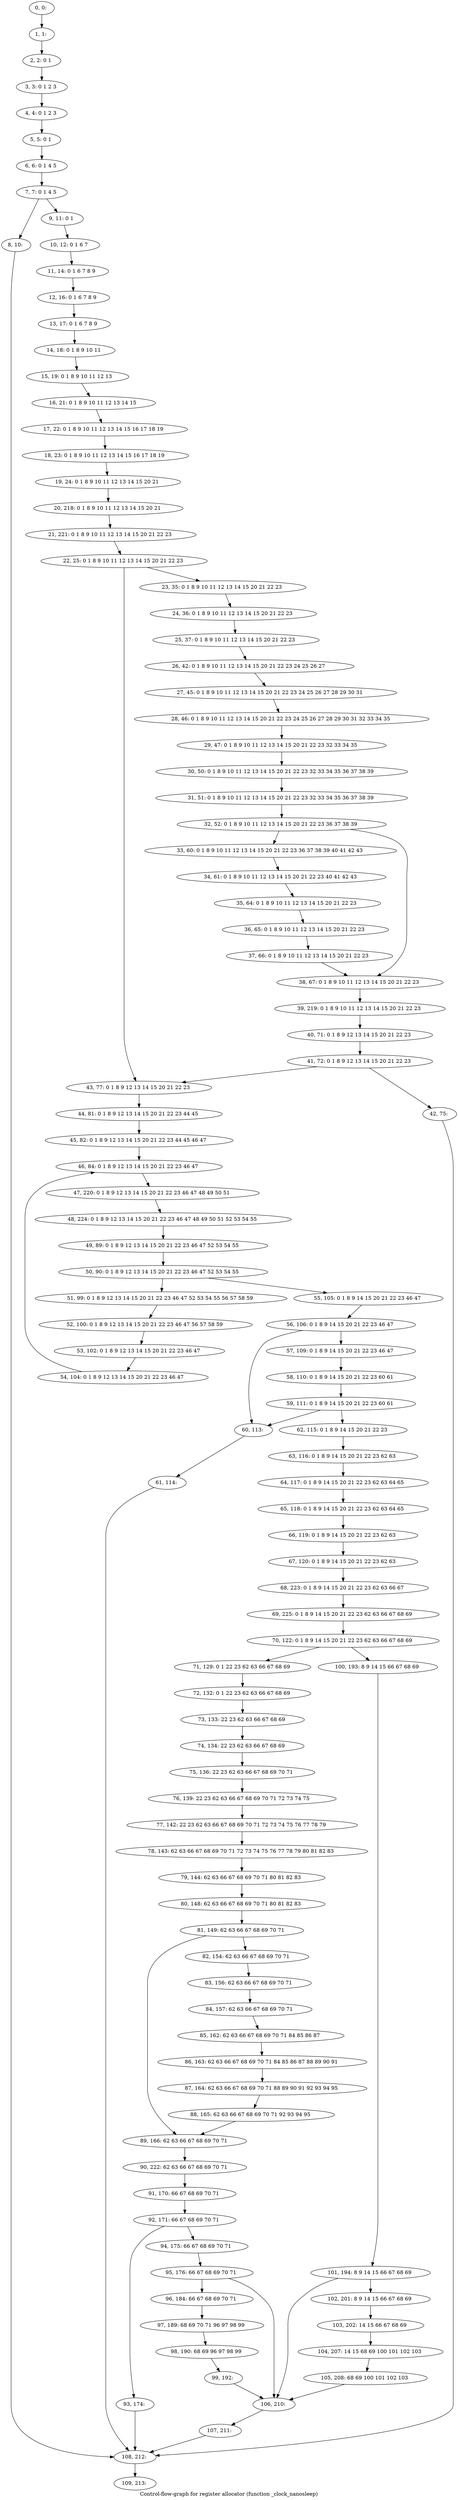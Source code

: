 digraph G {
graph [label="Control-flow-graph for register allocator (function _clock_nanosleep)"]
0[label="0, 0: "];
1[label="1, 1: "];
2[label="2, 2: 0 1 "];
3[label="3, 3: 0 1 2 3 "];
4[label="4, 4: 0 1 2 3 "];
5[label="5, 5: 0 1 "];
6[label="6, 6: 0 1 4 5 "];
7[label="7, 7: 0 1 4 5 "];
8[label="8, 10: "];
9[label="9, 11: 0 1 "];
10[label="10, 12: 0 1 6 7 "];
11[label="11, 14: 0 1 6 7 8 9 "];
12[label="12, 16: 0 1 6 7 8 9 "];
13[label="13, 17: 0 1 6 7 8 9 "];
14[label="14, 18: 0 1 8 9 10 11 "];
15[label="15, 19: 0 1 8 9 10 11 12 13 "];
16[label="16, 21: 0 1 8 9 10 11 12 13 14 15 "];
17[label="17, 22: 0 1 8 9 10 11 12 13 14 15 16 17 18 19 "];
18[label="18, 23: 0 1 8 9 10 11 12 13 14 15 16 17 18 19 "];
19[label="19, 24: 0 1 8 9 10 11 12 13 14 15 20 21 "];
20[label="20, 218: 0 1 8 9 10 11 12 13 14 15 20 21 "];
21[label="21, 221: 0 1 8 9 10 11 12 13 14 15 20 21 22 23 "];
22[label="22, 25: 0 1 8 9 10 11 12 13 14 15 20 21 22 23 "];
23[label="23, 35: 0 1 8 9 10 11 12 13 14 15 20 21 22 23 "];
24[label="24, 36: 0 1 8 9 10 11 12 13 14 15 20 21 22 23 "];
25[label="25, 37: 0 1 8 9 10 11 12 13 14 15 20 21 22 23 "];
26[label="26, 42: 0 1 8 9 10 11 12 13 14 15 20 21 22 23 24 25 26 27 "];
27[label="27, 45: 0 1 8 9 10 11 12 13 14 15 20 21 22 23 24 25 26 27 28 29 30 31 "];
28[label="28, 46: 0 1 8 9 10 11 12 13 14 15 20 21 22 23 24 25 26 27 28 29 30 31 32 33 34 35 "];
29[label="29, 47: 0 1 8 9 10 11 12 13 14 15 20 21 22 23 32 33 34 35 "];
30[label="30, 50: 0 1 8 9 10 11 12 13 14 15 20 21 22 23 32 33 34 35 36 37 38 39 "];
31[label="31, 51: 0 1 8 9 10 11 12 13 14 15 20 21 22 23 32 33 34 35 36 37 38 39 "];
32[label="32, 52: 0 1 8 9 10 11 12 13 14 15 20 21 22 23 36 37 38 39 "];
33[label="33, 60: 0 1 8 9 10 11 12 13 14 15 20 21 22 23 36 37 38 39 40 41 42 43 "];
34[label="34, 61: 0 1 8 9 10 11 12 13 14 15 20 21 22 23 40 41 42 43 "];
35[label="35, 64: 0 1 8 9 10 11 12 13 14 15 20 21 22 23 "];
36[label="36, 65: 0 1 8 9 10 11 12 13 14 15 20 21 22 23 "];
37[label="37, 66: 0 1 8 9 10 11 12 13 14 15 20 21 22 23 "];
38[label="38, 67: 0 1 8 9 10 11 12 13 14 15 20 21 22 23 "];
39[label="39, 219: 0 1 8 9 10 11 12 13 14 15 20 21 22 23 "];
40[label="40, 71: 0 1 8 9 12 13 14 15 20 21 22 23 "];
41[label="41, 72: 0 1 8 9 12 13 14 15 20 21 22 23 "];
42[label="42, 75: "];
43[label="43, 77: 0 1 8 9 12 13 14 15 20 21 22 23 "];
44[label="44, 81: 0 1 8 9 12 13 14 15 20 21 22 23 44 45 "];
45[label="45, 82: 0 1 8 9 12 13 14 15 20 21 22 23 44 45 46 47 "];
46[label="46, 84: 0 1 8 9 12 13 14 15 20 21 22 23 46 47 "];
47[label="47, 220: 0 1 8 9 12 13 14 15 20 21 22 23 46 47 48 49 50 51 "];
48[label="48, 224: 0 1 8 9 12 13 14 15 20 21 22 23 46 47 48 49 50 51 52 53 54 55 "];
49[label="49, 89: 0 1 8 9 12 13 14 15 20 21 22 23 46 47 52 53 54 55 "];
50[label="50, 90: 0 1 8 9 12 13 14 15 20 21 22 23 46 47 52 53 54 55 "];
51[label="51, 99: 0 1 8 9 12 13 14 15 20 21 22 23 46 47 52 53 54 55 56 57 58 59 "];
52[label="52, 100: 0 1 8 9 12 13 14 15 20 21 22 23 46 47 56 57 58 59 "];
53[label="53, 102: 0 1 8 9 12 13 14 15 20 21 22 23 46 47 "];
54[label="54, 104: 0 1 8 9 12 13 14 15 20 21 22 23 46 47 "];
55[label="55, 105: 0 1 8 9 14 15 20 21 22 23 46 47 "];
56[label="56, 106: 0 1 8 9 14 15 20 21 22 23 46 47 "];
57[label="57, 109: 0 1 8 9 14 15 20 21 22 23 46 47 "];
58[label="58, 110: 0 1 8 9 14 15 20 21 22 23 60 61 "];
59[label="59, 111: 0 1 8 9 14 15 20 21 22 23 60 61 "];
60[label="60, 113: "];
61[label="61, 114: "];
62[label="62, 115: 0 1 8 9 14 15 20 21 22 23 "];
63[label="63, 116: 0 1 8 9 14 15 20 21 22 23 62 63 "];
64[label="64, 117: 0 1 8 9 14 15 20 21 22 23 62 63 64 65 "];
65[label="65, 118: 0 1 8 9 14 15 20 21 22 23 62 63 64 65 "];
66[label="66, 119: 0 1 8 9 14 15 20 21 22 23 62 63 "];
67[label="67, 120: 0 1 8 9 14 15 20 21 22 23 62 63 "];
68[label="68, 223: 0 1 8 9 14 15 20 21 22 23 62 63 66 67 "];
69[label="69, 225: 0 1 8 9 14 15 20 21 22 23 62 63 66 67 68 69 "];
70[label="70, 122: 0 1 8 9 14 15 20 21 22 23 62 63 66 67 68 69 "];
71[label="71, 129: 0 1 22 23 62 63 66 67 68 69 "];
72[label="72, 132: 0 1 22 23 62 63 66 67 68 69 "];
73[label="73, 133: 22 23 62 63 66 67 68 69 "];
74[label="74, 134: 22 23 62 63 66 67 68 69 "];
75[label="75, 136: 22 23 62 63 66 67 68 69 70 71 "];
76[label="76, 139: 22 23 62 63 66 67 68 69 70 71 72 73 74 75 "];
77[label="77, 142: 22 23 62 63 66 67 68 69 70 71 72 73 74 75 76 77 78 79 "];
78[label="78, 143: 62 63 66 67 68 69 70 71 72 73 74 75 76 77 78 79 80 81 82 83 "];
79[label="79, 144: 62 63 66 67 68 69 70 71 80 81 82 83 "];
80[label="80, 148: 62 63 66 67 68 69 70 71 80 81 82 83 "];
81[label="81, 149: 62 63 66 67 68 69 70 71 "];
82[label="82, 154: 62 63 66 67 68 69 70 71 "];
83[label="83, 156: 62 63 66 67 68 69 70 71 "];
84[label="84, 157: 62 63 66 67 68 69 70 71 "];
85[label="85, 162: 62 63 66 67 68 69 70 71 84 85 86 87 "];
86[label="86, 163: 62 63 66 67 68 69 70 71 84 85 86 87 88 89 90 91 "];
87[label="87, 164: 62 63 66 67 68 69 70 71 88 89 90 91 92 93 94 95 "];
88[label="88, 165: 62 63 66 67 68 69 70 71 92 93 94 95 "];
89[label="89, 166: 62 63 66 67 68 69 70 71 "];
90[label="90, 222: 62 63 66 67 68 69 70 71 "];
91[label="91, 170: 66 67 68 69 70 71 "];
92[label="92, 171: 66 67 68 69 70 71 "];
93[label="93, 174: "];
94[label="94, 175: 66 67 68 69 70 71 "];
95[label="95, 176: 66 67 68 69 70 71 "];
96[label="96, 184: 66 67 68 69 70 71 "];
97[label="97, 189: 68 69 70 71 96 97 98 99 "];
98[label="98, 190: 68 69 96 97 98 99 "];
99[label="99, 192: "];
100[label="100, 193: 8 9 14 15 66 67 68 69 "];
101[label="101, 194: 8 9 14 15 66 67 68 69 "];
102[label="102, 201: 8 9 14 15 66 67 68 69 "];
103[label="103, 202: 14 15 66 67 68 69 "];
104[label="104, 207: 14 15 68 69 100 101 102 103 "];
105[label="105, 208: 68 69 100 101 102 103 "];
106[label="106, 210: "];
107[label="107, 211: "];
108[label="108, 212: "];
109[label="109, 213: "];
0->1 ;
1->2 ;
2->3 ;
3->4 ;
4->5 ;
5->6 ;
6->7 ;
7->8 ;
7->9 ;
8->108 ;
9->10 ;
10->11 ;
11->12 ;
12->13 ;
13->14 ;
14->15 ;
15->16 ;
16->17 ;
17->18 ;
18->19 ;
19->20 ;
20->21 ;
21->22 ;
22->23 ;
22->43 ;
23->24 ;
24->25 ;
25->26 ;
26->27 ;
27->28 ;
28->29 ;
29->30 ;
30->31 ;
31->32 ;
32->33 ;
32->38 ;
33->34 ;
34->35 ;
35->36 ;
36->37 ;
37->38 ;
38->39 ;
39->40 ;
40->41 ;
41->42 ;
41->43 ;
42->108 ;
43->44 ;
44->45 ;
45->46 ;
46->47 ;
47->48 ;
48->49 ;
49->50 ;
50->51 ;
50->55 ;
51->52 ;
52->53 ;
53->54 ;
54->46 ;
55->56 ;
56->57 ;
56->60 ;
57->58 ;
58->59 ;
59->60 ;
59->62 ;
60->61 ;
61->108 ;
62->63 ;
63->64 ;
64->65 ;
65->66 ;
66->67 ;
67->68 ;
68->69 ;
69->70 ;
70->71 ;
70->100 ;
71->72 ;
72->73 ;
73->74 ;
74->75 ;
75->76 ;
76->77 ;
77->78 ;
78->79 ;
79->80 ;
80->81 ;
81->82 ;
81->89 ;
82->83 ;
83->84 ;
84->85 ;
85->86 ;
86->87 ;
87->88 ;
88->89 ;
89->90 ;
90->91 ;
91->92 ;
92->93 ;
92->94 ;
93->108 ;
94->95 ;
95->96 ;
95->106 ;
96->97 ;
97->98 ;
98->99 ;
99->106 ;
100->101 ;
101->102 ;
101->106 ;
102->103 ;
103->104 ;
104->105 ;
105->106 ;
106->107 ;
107->108 ;
108->109 ;
}
